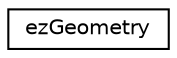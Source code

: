 digraph "Graphical Class Hierarchy"
{
 // LATEX_PDF_SIZE
  edge [fontname="Helvetica",fontsize="10",labelfontname="Helvetica",labelfontsize="10"];
  node [fontname="Helvetica",fontsize="10",shape=record];
  rankdir="LR";
  Node0 [label="ezGeometry",height=0.2,width=0.4,color="black", fillcolor="white", style="filled",URL="$d1/d5c/classez_geometry.htm",tooltip="Provides functions to generate standard geometric shapes, such as boxes, spheres, cylinders,..."];
}
